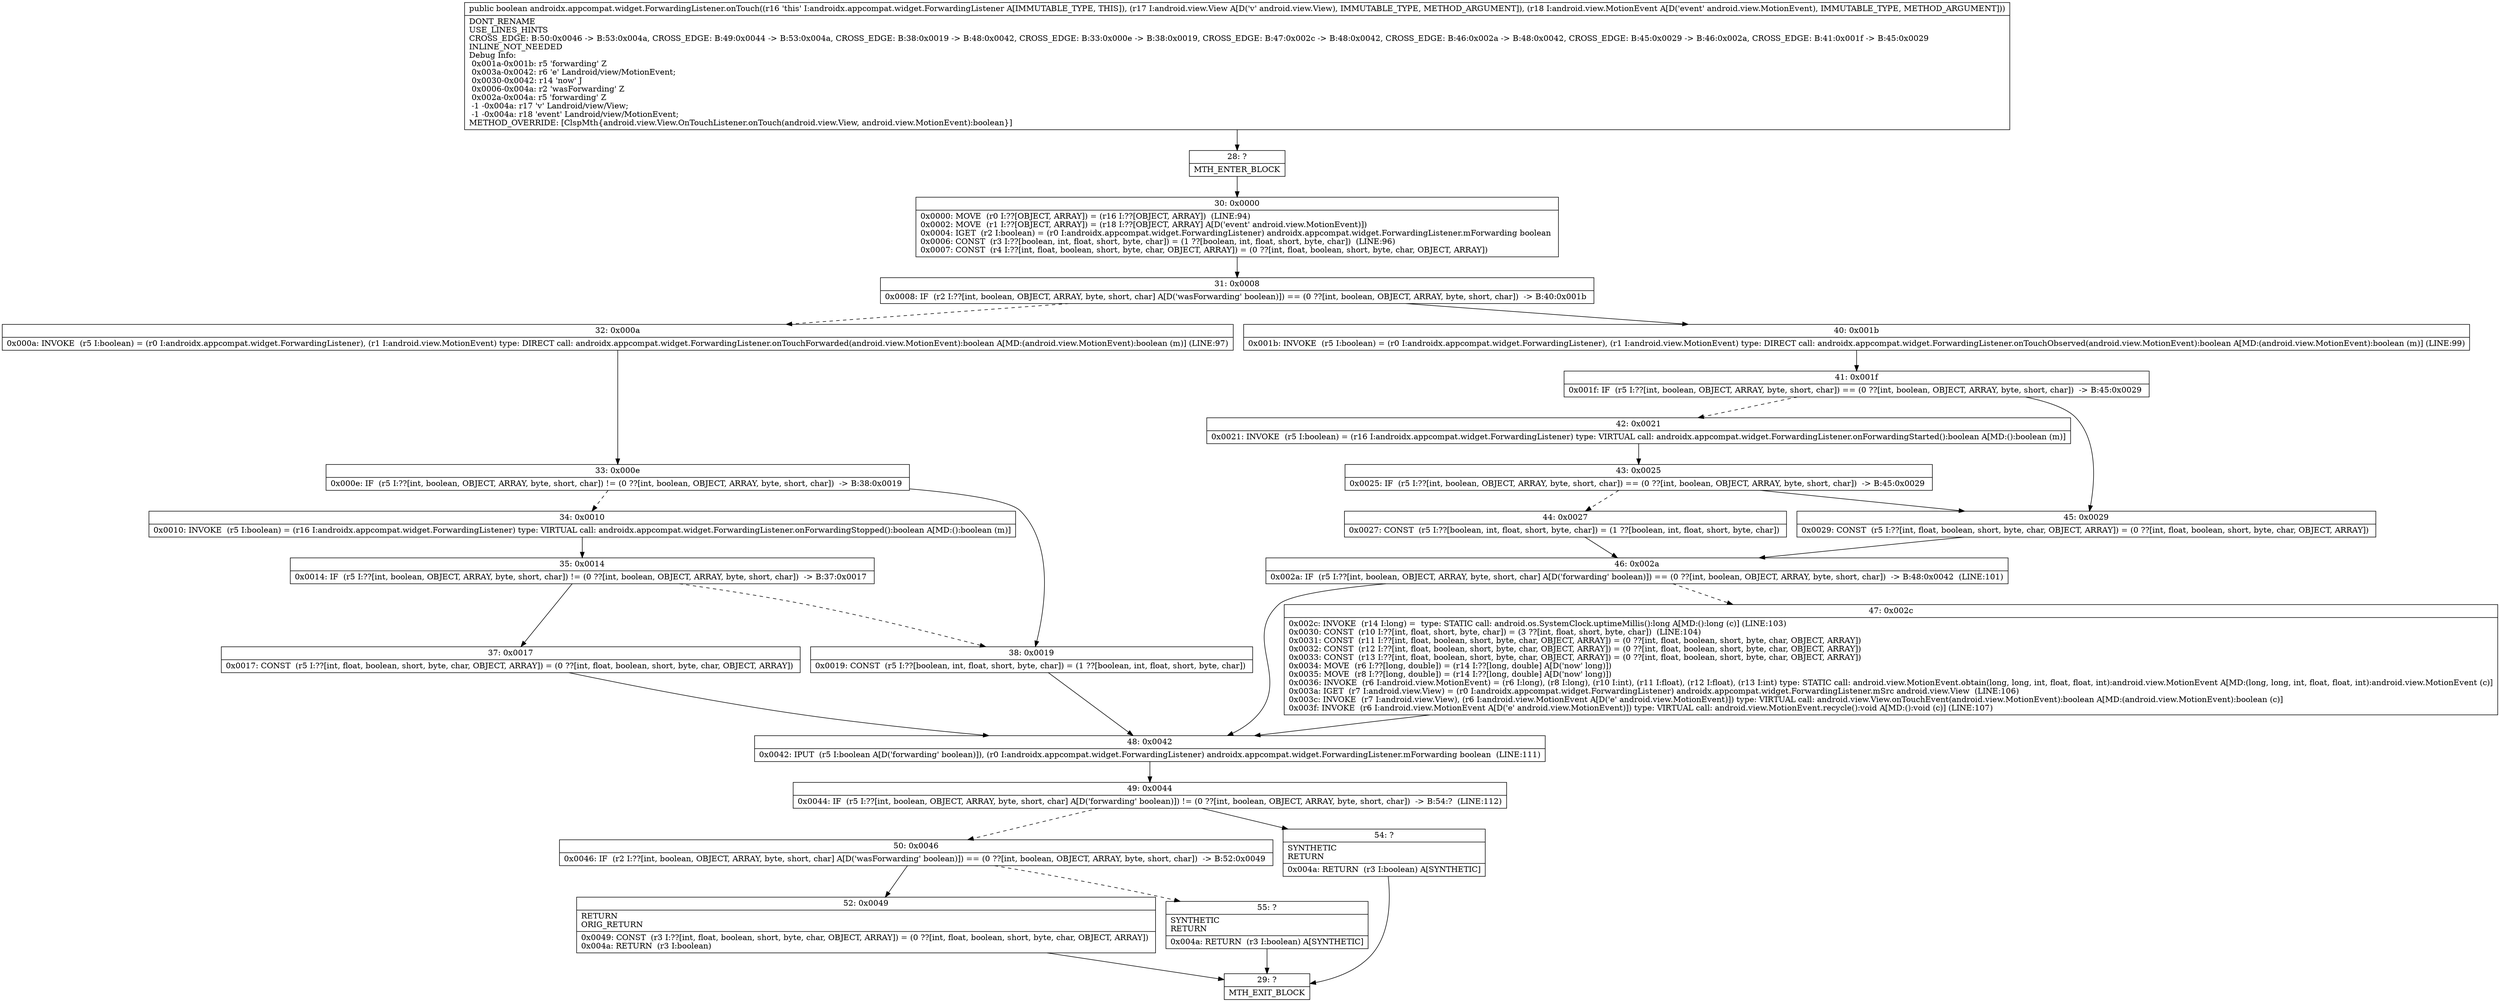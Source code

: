 digraph "CFG forandroidx.appcompat.widget.ForwardingListener.onTouch(Landroid\/view\/View;Landroid\/view\/MotionEvent;)Z" {
Node_28 [shape=record,label="{28\:\ ?|MTH_ENTER_BLOCK\l}"];
Node_30 [shape=record,label="{30\:\ 0x0000|0x0000: MOVE  (r0 I:??[OBJECT, ARRAY]) = (r16 I:??[OBJECT, ARRAY])  (LINE:94)\l0x0002: MOVE  (r1 I:??[OBJECT, ARRAY]) = (r18 I:??[OBJECT, ARRAY] A[D('event' android.view.MotionEvent)]) \l0x0004: IGET  (r2 I:boolean) = (r0 I:androidx.appcompat.widget.ForwardingListener) androidx.appcompat.widget.ForwardingListener.mForwarding boolean \l0x0006: CONST  (r3 I:??[boolean, int, float, short, byte, char]) = (1 ??[boolean, int, float, short, byte, char])  (LINE:96)\l0x0007: CONST  (r4 I:??[int, float, boolean, short, byte, char, OBJECT, ARRAY]) = (0 ??[int, float, boolean, short, byte, char, OBJECT, ARRAY]) \l}"];
Node_31 [shape=record,label="{31\:\ 0x0008|0x0008: IF  (r2 I:??[int, boolean, OBJECT, ARRAY, byte, short, char] A[D('wasForwarding' boolean)]) == (0 ??[int, boolean, OBJECT, ARRAY, byte, short, char])  \-\> B:40:0x001b \l}"];
Node_32 [shape=record,label="{32\:\ 0x000a|0x000a: INVOKE  (r5 I:boolean) = (r0 I:androidx.appcompat.widget.ForwardingListener), (r1 I:android.view.MotionEvent) type: DIRECT call: androidx.appcompat.widget.ForwardingListener.onTouchForwarded(android.view.MotionEvent):boolean A[MD:(android.view.MotionEvent):boolean (m)] (LINE:97)\l}"];
Node_33 [shape=record,label="{33\:\ 0x000e|0x000e: IF  (r5 I:??[int, boolean, OBJECT, ARRAY, byte, short, char]) != (0 ??[int, boolean, OBJECT, ARRAY, byte, short, char])  \-\> B:38:0x0019 \l}"];
Node_34 [shape=record,label="{34\:\ 0x0010|0x0010: INVOKE  (r5 I:boolean) = (r16 I:androidx.appcompat.widget.ForwardingListener) type: VIRTUAL call: androidx.appcompat.widget.ForwardingListener.onForwardingStopped():boolean A[MD:():boolean (m)]\l}"];
Node_35 [shape=record,label="{35\:\ 0x0014|0x0014: IF  (r5 I:??[int, boolean, OBJECT, ARRAY, byte, short, char]) != (0 ??[int, boolean, OBJECT, ARRAY, byte, short, char])  \-\> B:37:0x0017 \l}"];
Node_37 [shape=record,label="{37\:\ 0x0017|0x0017: CONST  (r5 I:??[int, float, boolean, short, byte, char, OBJECT, ARRAY]) = (0 ??[int, float, boolean, short, byte, char, OBJECT, ARRAY]) \l}"];
Node_48 [shape=record,label="{48\:\ 0x0042|0x0042: IPUT  (r5 I:boolean A[D('forwarding' boolean)]), (r0 I:androidx.appcompat.widget.ForwardingListener) androidx.appcompat.widget.ForwardingListener.mForwarding boolean  (LINE:111)\l}"];
Node_49 [shape=record,label="{49\:\ 0x0044|0x0044: IF  (r5 I:??[int, boolean, OBJECT, ARRAY, byte, short, char] A[D('forwarding' boolean)]) != (0 ??[int, boolean, OBJECT, ARRAY, byte, short, char])  \-\> B:54:?  (LINE:112)\l}"];
Node_50 [shape=record,label="{50\:\ 0x0046|0x0046: IF  (r2 I:??[int, boolean, OBJECT, ARRAY, byte, short, char] A[D('wasForwarding' boolean)]) == (0 ??[int, boolean, OBJECT, ARRAY, byte, short, char])  \-\> B:52:0x0049 \l}"];
Node_52 [shape=record,label="{52\:\ 0x0049|RETURN\lORIG_RETURN\l|0x0049: CONST  (r3 I:??[int, float, boolean, short, byte, char, OBJECT, ARRAY]) = (0 ??[int, float, boolean, short, byte, char, OBJECT, ARRAY]) \l0x004a: RETURN  (r3 I:boolean) \l}"];
Node_29 [shape=record,label="{29\:\ ?|MTH_EXIT_BLOCK\l}"];
Node_55 [shape=record,label="{55\:\ ?|SYNTHETIC\lRETURN\l|0x004a: RETURN  (r3 I:boolean) A[SYNTHETIC]\l}"];
Node_54 [shape=record,label="{54\:\ ?|SYNTHETIC\lRETURN\l|0x004a: RETURN  (r3 I:boolean) A[SYNTHETIC]\l}"];
Node_38 [shape=record,label="{38\:\ 0x0019|0x0019: CONST  (r5 I:??[boolean, int, float, short, byte, char]) = (1 ??[boolean, int, float, short, byte, char]) \l}"];
Node_40 [shape=record,label="{40\:\ 0x001b|0x001b: INVOKE  (r5 I:boolean) = (r0 I:androidx.appcompat.widget.ForwardingListener), (r1 I:android.view.MotionEvent) type: DIRECT call: androidx.appcompat.widget.ForwardingListener.onTouchObserved(android.view.MotionEvent):boolean A[MD:(android.view.MotionEvent):boolean (m)] (LINE:99)\l}"];
Node_41 [shape=record,label="{41\:\ 0x001f|0x001f: IF  (r5 I:??[int, boolean, OBJECT, ARRAY, byte, short, char]) == (0 ??[int, boolean, OBJECT, ARRAY, byte, short, char])  \-\> B:45:0x0029 \l}"];
Node_42 [shape=record,label="{42\:\ 0x0021|0x0021: INVOKE  (r5 I:boolean) = (r16 I:androidx.appcompat.widget.ForwardingListener) type: VIRTUAL call: androidx.appcompat.widget.ForwardingListener.onForwardingStarted():boolean A[MD:():boolean (m)]\l}"];
Node_43 [shape=record,label="{43\:\ 0x0025|0x0025: IF  (r5 I:??[int, boolean, OBJECT, ARRAY, byte, short, char]) == (0 ??[int, boolean, OBJECT, ARRAY, byte, short, char])  \-\> B:45:0x0029 \l}"];
Node_44 [shape=record,label="{44\:\ 0x0027|0x0027: CONST  (r5 I:??[boolean, int, float, short, byte, char]) = (1 ??[boolean, int, float, short, byte, char]) \l}"];
Node_46 [shape=record,label="{46\:\ 0x002a|0x002a: IF  (r5 I:??[int, boolean, OBJECT, ARRAY, byte, short, char] A[D('forwarding' boolean)]) == (0 ??[int, boolean, OBJECT, ARRAY, byte, short, char])  \-\> B:48:0x0042  (LINE:101)\l}"];
Node_47 [shape=record,label="{47\:\ 0x002c|0x002c: INVOKE  (r14 I:long) =  type: STATIC call: android.os.SystemClock.uptimeMillis():long A[MD:():long (c)] (LINE:103)\l0x0030: CONST  (r10 I:??[int, float, short, byte, char]) = (3 ??[int, float, short, byte, char])  (LINE:104)\l0x0031: CONST  (r11 I:??[int, float, boolean, short, byte, char, OBJECT, ARRAY]) = (0 ??[int, float, boolean, short, byte, char, OBJECT, ARRAY]) \l0x0032: CONST  (r12 I:??[int, float, boolean, short, byte, char, OBJECT, ARRAY]) = (0 ??[int, float, boolean, short, byte, char, OBJECT, ARRAY]) \l0x0033: CONST  (r13 I:??[int, float, boolean, short, byte, char, OBJECT, ARRAY]) = (0 ??[int, float, boolean, short, byte, char, OBJECT, ARRAY]) \l0x0034: MOVE  (r6 I:??[long, double]) = (r14 I:??[long, double] A[D('now' long)]) \l0x0035: MOVE  (r8 I:??[long, double]) = (r14 I:??[long, double] A[D('now' long)]) \l0x0036: INVOKE  (r6 I:android.view.MotionEvent) = (r6 I:long), (r8 I:long), (r10 I:int), (r11 I:float), (r12 I:float), (r13 I:int) type: STATIC call: android.view.MotionEvent.obtain(long, long, int, float, float, int):android.view.MotionEvent A[MD:(long, long, int, float, float, int):android.view.MotionEvent (c)]\l0x003a: IGET  (r7 I:android.view.View) = (r0 I:androidx.appcompat.widget.ForwardingListener) androidx.appcompat.widget.ForwardingListener.mSrc android.view.View  (LINE:106)\l0x003c: INVOKE  (r7 I:android.view.View), (r6 I:android.view.MotionEvent A[D('e' android.view.MotionEvent)]) type: VIRTUAL call: android.view.View.onTouchEvent(android.view.MotionEvent):boolean A[MD:(android.view.MotionEvent):boolean (c)]\l0x003f: INVOKE  (r6 I:android.view.MotionEvent A[D('e' android.view.MotionEvent)]) type: VIRTUAL call: android.view.MotionEvent.recycle():void A[MD:():void (c)] (LINE:107)\l}"];
Node_45 [shape=record,label="{45\:\ 0x0029|0x0029: CONST  (r5 I:??[int, float, boolean, short, byte, char, OBJECT, ARRAY]) = (0 ??[int, float, boolean, short, byte, char, OBJECT, ARRAY]) \l}"];
MethodNode[shape=record,label="{public boolean androidx.appcompat.widget.ForwardingListener.onTouch((r16 'this' I:androidx.appcompat.widget.ForwardingListener A[IMMUTABLE_TYPE, THIS]), (r17 I:android.view.View A[D('v' android.view.View), IMMUTABLE_TYPE, METHOD_ARGUMENT]), (r18 I:android.view.MotionEvent A[D('event' android.view.MotionEvent), IMMUTABLE_TYPE, METHOD_ARGUMENT]))  | DONT_RENAME\lUSE_LINES_HINTS\lCROSS_EDGE: B:50:0x0046 \-\> B:53:0x004a, CROSS_EDGE: B:49:0x0044 \-\> B:53:0x004a, CROSS_EDGE: B:38:0x0019 \-\> B:48:0x0042, CROSS_EDGE: B:33:0x000e \-\> B:38:0x0019, CROSS_EDGE: B:47:0x002c \-\> B:48:0x0042, CROSS_EDGE: B:46:0x002a \-\> B:48:0x0042, CROSS_EDGE: B:45:0x0029 \-\> B:46:0x002a, CROSS_EDGE: B:41:0x001f \-\> B:45:0x0029\lINLINE_NOT_NEEDED\lDebug Info:\l  0x001a\-0x001b: r5 'forwarding' Z\l  0x003a\-0x0042: r6 'e' Landroid\/view\/MotionEvent;\l  0x0030\-0x0042: r14 'now' J\l  0x0006\-0x004a: r2 'wasForwarding' Z\l  0x002a\-0x004a: r5 'forwarding' Z\l  \-1 \-0x004a: r17 'v' Landroid\/view\/View;\l  \-1 \-0x004a: r18 'event' Landroid\/view\/MotionEvent;\lMETHOD_OVERRIDE: [ClspMth\{android.view.View.OnTouchListener.onTouch(android.view.View, android.view.MotionEvent):boolean\}]\l}"];
MethodNode -> Node_28;Node_28 -> Node_30;
Node_30 -> Node_31;
Node_31 -> Node_32[style=dashed];
Node_31 -> Node_40;
Node_32 -> Node_33;
Node_33 -> Node_34[style=dashed];
Node_33 -> Node_38;
Node_34 -> Node_35;
Node_35 -> Node_37;
Node_35 -> Node_38[style=dashed];
Node_37 -> Node_48;
Node_48 -> Node_49;
Node_49 -> Node_50[style=dashed];
Node_49 -> Node_54;
Node_50 -> Node_52;
Node_50 -> Node_55[style=dashed];
Node_52 -> Node_29;
Node_55 -> Node_29;
Node_54 -> Node_29;
Node_38 -> Node_48;
Node_40 -> Node_41;
Node_41 -> Node_42[style=dashed];
Node_41 -> Node_45;
Node_42 -> Node_43;
Node_43 -> Node_44[style=dashed];
Node_43 -> Node_45;
Node_44 -> Node_46;
Node_46 -> Node_47[style=dashed];
Node_46 -> Node_48;
Node_47 -> Node_48;
Node_45 -> Node_46;
}

